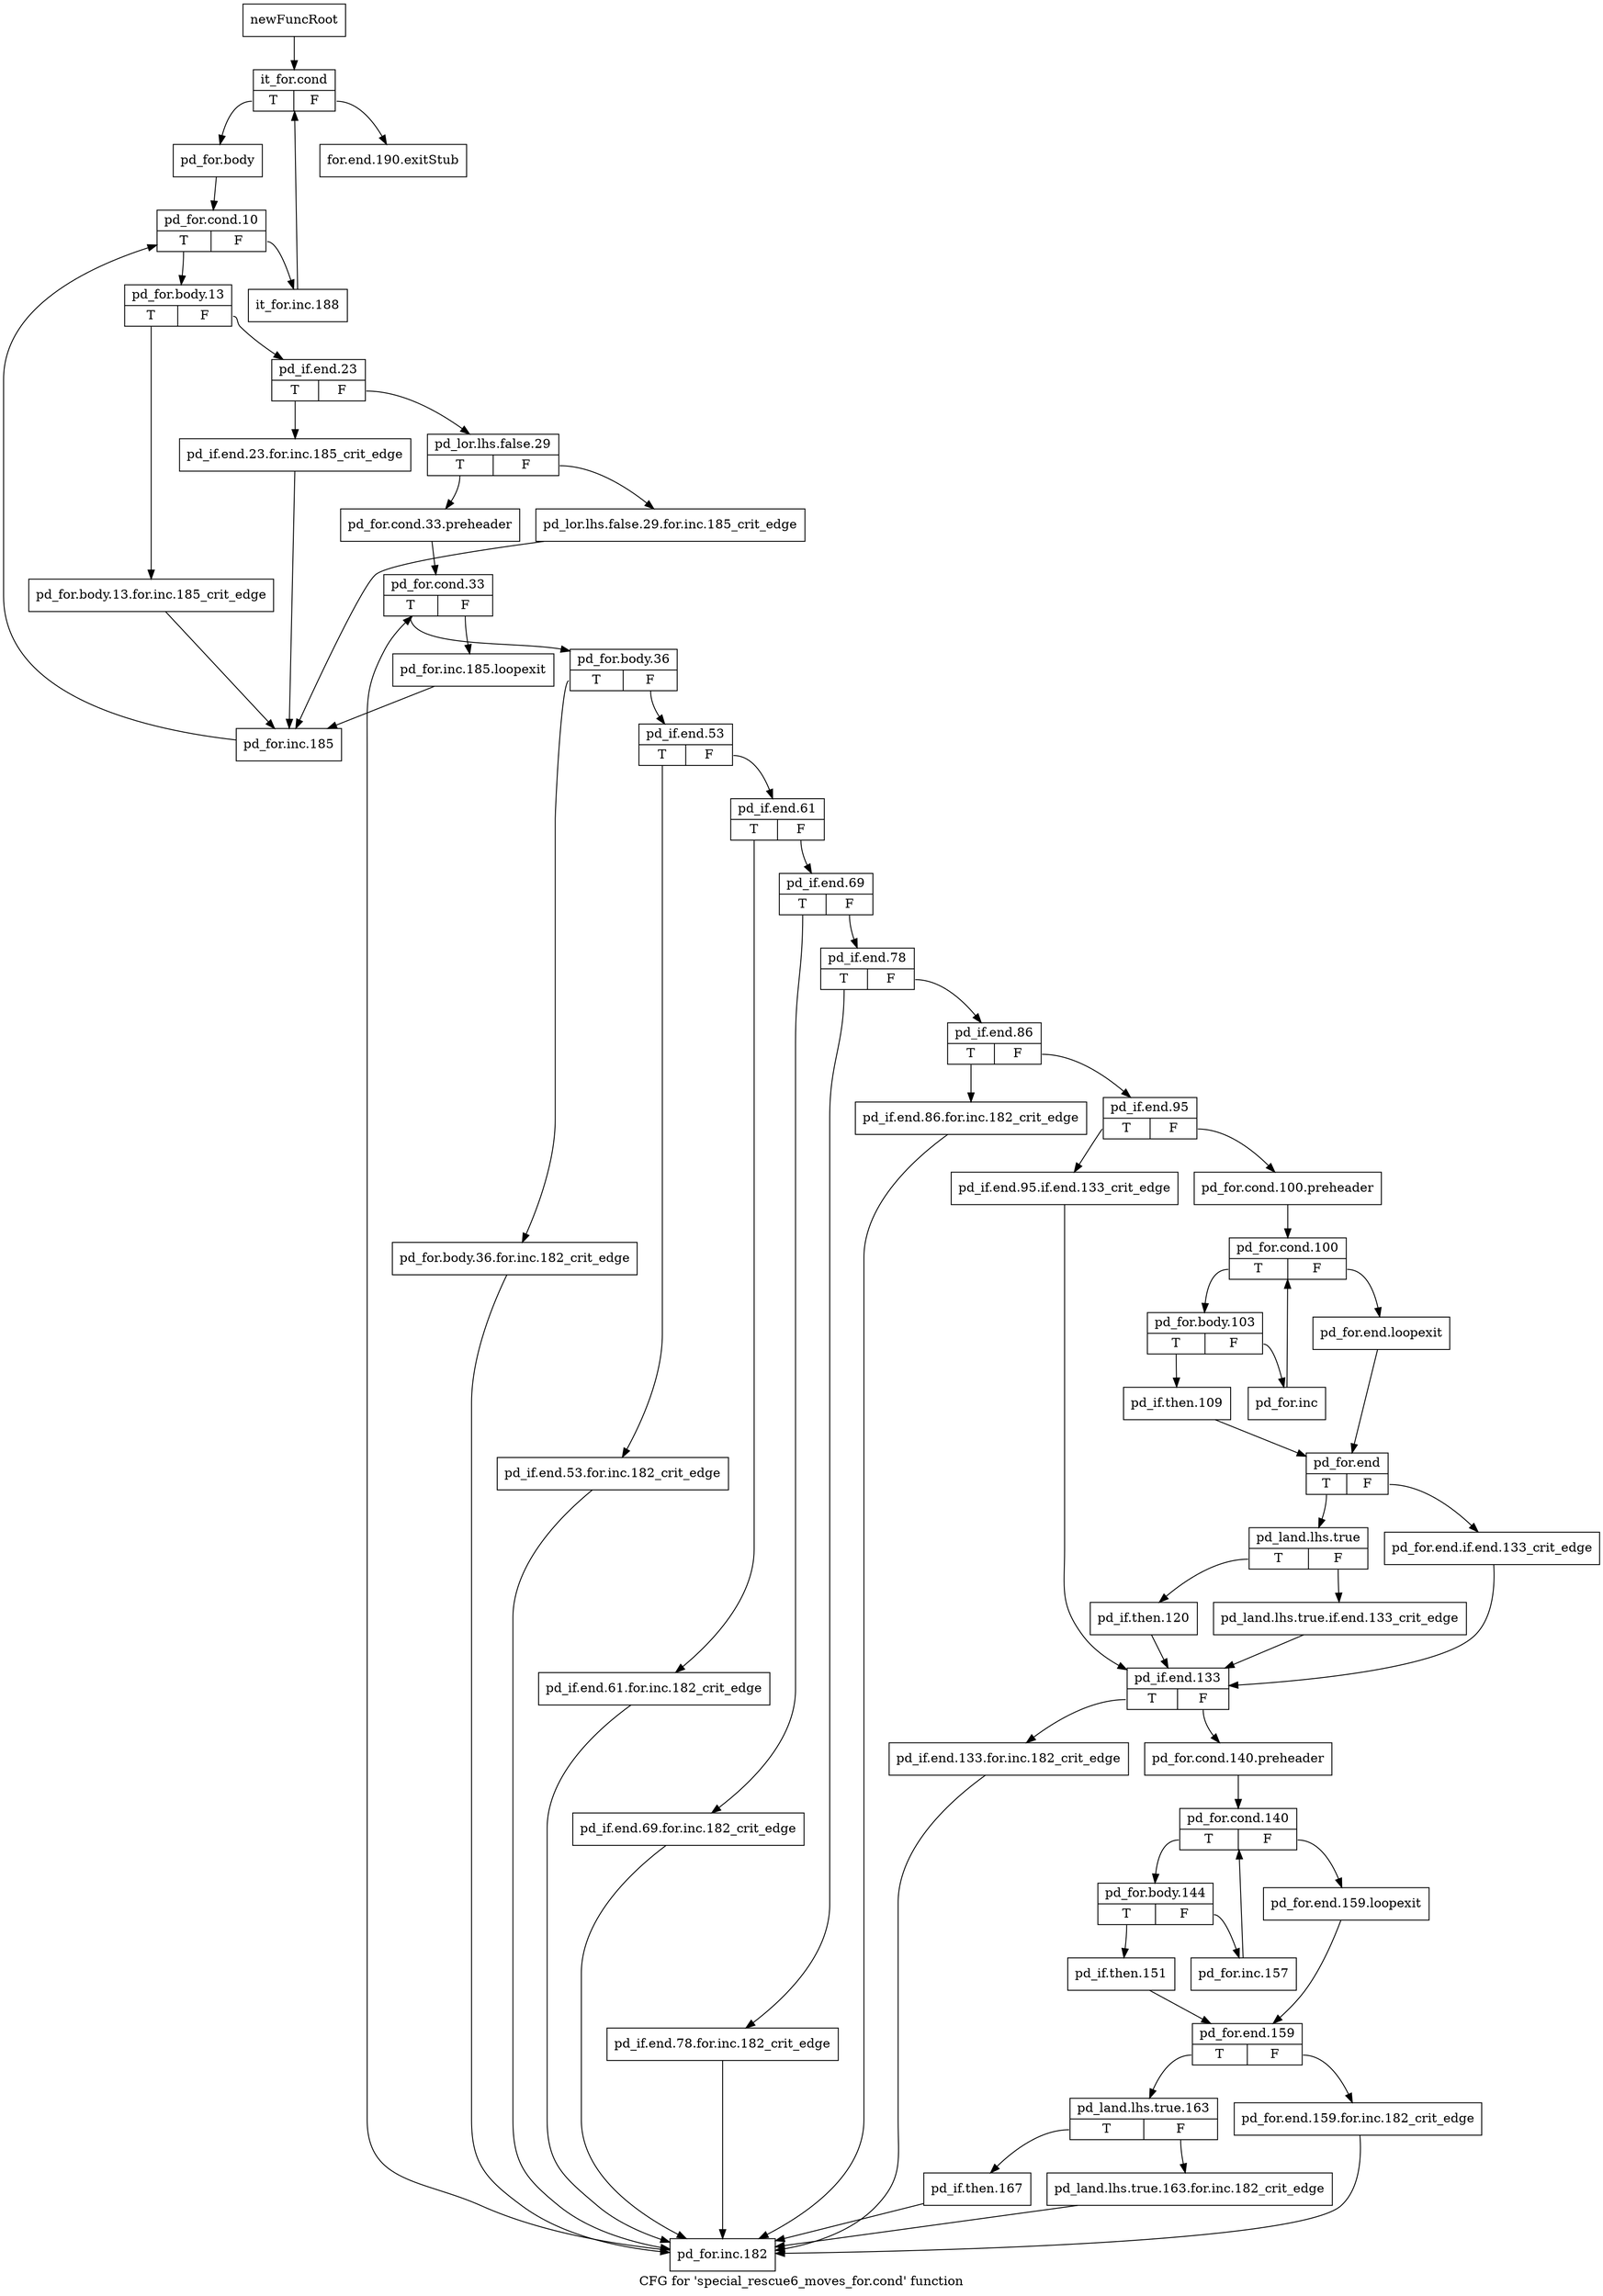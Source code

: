 digraph "CFG for 'special_rescue6_moves_for.cond' function" {
	label="CFG for 'special_rescue6_moves_for.cond' function";

	Node0x4453910 [shape=record,label="{newFuncRoot}"];
	Node0x4453910 -> Node0x44539b0;
	Node0x4453960 [shape=record,label="{for.end.190.exitStub}"];
	Node0x44539b0 [shape=record,label="{it_for.cond|{<s0>T|<s1>F}}"];
	Node0x44539b0:s0 -> Node0x4453a00;
	Node0x44539b0:s1 -> Node0x4453960;
	Node0x4453a00 [shape=record,label="{pd_for.body}"];
	Node0x4453a00 -> Node0x4453a50;
	Node0x4453a50 [shape=record,label="{pd_for.cond.10|{<s0>T|<s1>F}}"];
	Node0x4453a50:s0 -> Node0x4453af0;
	Node0x4453a50:s1 -> Node0x4453aa0;
	Node0x4453aa0 [shape=record,label="{it_for.inc.188}"];
	Node0x4453aa0 -> Node0x44539b0;
	Node0x4453af0 [shape=record,label="{pd_for.body.13|{<s0>T|<s1>F}}"];
	Node0x4453af0:s0 -> Node0x44549a0;
	Node0x4453af0:s1 -> Node0x4453b40;
	Node0x4453b40 [shape=record,label="{pd_if.end.23|{<s0>T|<s1>F}}"];
	Node0x4453b40:s0 -> Node0x4454950;
	Node0x4453b40:s1 -> Node0x4453b90;
	Node0x4453b90 [shape=record,label="{pd_lor.lhs.false.29|{<s0>T|<s1>F}}"];
	Node0x4453b90:s0 -> Node0x4453c30;
	Node0x4453b90:s1 -> Node0x4453be0;
	Node0x4453be0 [shape=record,label="{pd_lor.lhs.false.29.for.inc.185_crit_edge}"];
	Node0x4453be0 -> Node0x44549f0;
	Node0x4453c30 [shape=record,label="{pd_for.cond.33.preheader}"];
	Node0x4453c30 -> Node0x4453c80;
	Node0x4453c80 [shape=record,label="{pd_for.cond.33|{<s0>T|<s1>F}}"];
	Node0x4453c80:s0 -> Node0x4453d20;
	Node0x4453c80:s1 -> Node0x4453cd0;
	Node0x4453cd0 [shape=record,label="{pd_for.inc.185.loopexit}"];
	Node0x4453cd0 -> Node0x44549f0;
	Node0x4453d20 [shape=record,label="{pd_for.body.36|{<s0>T|<s1>F}}"];
	Node0x4453d20:s0 -> Node0x44548b0;
	Node0x4453d20:s1 -> Node0x4453d70;
	Node0x4453d70 [shape=record,label="{pd_if.end.53|{<s0>T|<s1>F}}"];
	Node0x4453d70:s0 -> Node0x4454860;
	Node0x4453d70:s1 -> Node0x4453dc0;
	Node0x4453dc0 [shape=record,label="{pd_if.end.61|{<s0>T|<s1>F}}"];
	Node0x4453dc0:s0 -> Node0x4454810;
	Node0x4453dc0:s1 -> Node0x4453e10;
	Node0x4453e10 [shape=record,label="{pd_if.end.69|{<s0>T|<s1>F}}"];
	Node0x4453e10:s0 -> Node0x44547c0;
	Node0x4453e10:s1 -> Node0x4453e60;
	Node0x4453e60 [shape=record,label="{pd_if.end.78|{<s0>T|<s1>F}}"];
	Node0x4453e60:s0 -> Node0x4454770;
	Node0x4453e60:s1 -> Node0x4453eb0;
	Node0x4453eb0 [shape=record,label="{pd_if.end.86|{<s0>T|<s1>F}}"];
	Node0x4453eb0:s0 -> Node0x4454720;
	Node0x4453eb0:s1 -> Node0x4453f00;
	Node0x4453f00 [shape=record,label="{pd_if.end.95|{<s0>T|<s1>F}}"];
	Node0x4453f00:s0 -> Node0x44542c0;
	Node0x4453f00:s1 -> Node0x4453f50;
	Node0x4453f50 [shape=record,label="{pd_for.cond.100.preheader}"];
	Node0x4453f50 -> Node0x4453fa0;
	Node0x4453fa0 [shape=record,label="{pd_for.cond.100|{<s0>T|<s1>F}}"];
	Node0x4453fa0:s0 -> Node0x4454040;
	Node0x4453fa0:s1 -> Node0x4453ff0;
	Node0x4453ff0 [shape=record,label="{pd_for.end.loopexit}"];
	Node0x4453ff0 -> Node0x4454130;
	Node0x4454040 [shape=record,label="{pd_for.body.103|{<s0>T|<s1>F}}"];
	Node0x4454040:s0 -> Node0x44540e0;
	Node0x4454040:s1 -> Node0x4454090;
	Node0x4454090 [shape=record,label="{pd_for.inc}"];
	Node0x4454090 -> Node0x4453fa0;
	Node0x44540e0 [shape=record,label="{pd_if.then.109}"];
	Node0x44540e0 -> Node0x4454130;
	Node0x4454130 [shape=record,label="{pd_for.end|{<s0>T|<s1>F}}"];
	Node0x4454130:s0 -> Node0x44541d0;
	Node0x4454130:s1 -> Node0x4454180;
	Node0x4454180 [shape=record,label="{pd_for.end.if.end.133_crit_edge}"];
	Node0x4454180 -> Node0x4454310;
	Node0x44541d0 [shape=record,label="{pd_land.lhs.true|{<s0>T|<s1>F}}"];
	Node0x44541d0:s0 -> Node0x4454270;
	Node0x44541d0:s1 -> Node0x4454220;
	Node0x4454220 [shape=record,label="{pd_land.lhs.true.if.end.133_crit_edge}"];
	Node0x4454220 -> Node0x4454310;
	Node0x4454270 [shape=record,label="{pd_if.then.120}"];
	Node0x4454270 -> Node0x4454310;
	Node0x44542c0 [shape=record,label="{pd_if.end.95.if.end.133_crit_edge}"];
	Node0x44542c0 -> Node0x4454310;
	Node0x4454310 [shape=record,label="{pd_if.end.133|{<s0>T|<s1>F}}"];
	Node0x4454310:s0 -> Node0x44546d0;
	Node0x4454310:s1 -> Node0x4454360;
	Node0x4454360 [shape=record,label="{pd_for.cond.140.preheader}"];
	Node0x4454360 -> Node0x44543b0;
	Node0x44543b0 [shape=record,label="{pd_for.cond.140|{<s0>T|<s1>F}}"];
	Node0x44543b0:s0 -> Node0x4454450;
	Node0x44543b0:s1 -> Node0x4454400;
	Node0x4454400 [shape=record,label="{pd_for.end.159.loopexit}"];
	Node0x4454400 -> Node0x4454540;
	Node0x4454450 [shape=record,label="{pd_for.body.144|{<s0>T|<s1>F}}"];
	Node0x4454450:s0 -> Node0x44544f0;
	Node0x4454450:s1 -> Node0x44544a0;
	Node0x44544a0 [shape=record,label="{pd_for.inc.157}"];
	Node0x44544a0 -> Node0x44543b0;
	Node0x44544f0 [shape=record,label="{pd_if.then.151}"];
	Node0x44544f0 -> Node0x4454540;
	Node0x4454540 [shape=record,label="{pd_for.end.159|{<s0>T|<s1>F}}"];
	Node0x4454540:s0 -> Node0x44545e0;
	Node0x4454540:s1 -> Node0x4454590;
	Node0x4454590 [shape=record,label="{pd_for.end.159.for.inc.182_crit_edge}"];
	Node0x4454590 -> Node0x4454900;
	Node0x44545e0 [shape=record,label="{pd_land.lhs.true.163|{<s0>T|<s1>F}}"];
	Node0x44545e0:s0 -> Node0x4454680;
	Node0x44545e0:s1 -> Node0x4454630;
	Node0x4454630 [shape=record,label="{pd_land.lhs.true.163.for.inc.182_crit_edge}"];
	Node0x4454630 -> Node0x4454900;
	Node0x4454680 [shape=record,label="{pd_if.then.167}"];
	Node0x4454680 -> Node0x4454900;
	Node0x44546d0 [shape=record,label="{pd_if.end.133.for.inc.182_crit_edge}"];
	Node0x44546d0 -> Node0x4454900;
	Node0x4454720 [shape=record,label="{pd_if.end.86.for.inc.182_crit_edge}"];
	Node0x4454720 -> Node0x4454900;
	Node0x4454770 [shape=record,label="{pd_if.end.78.for.inc.182_crit_edge}"];
	Node0x4454770 -> Node0x4454900;
	Node0x44547c0 [shape=record,label="{pd_if.end.69.for.inc.182_crit_edge}"];
	Node0x44547c0 -> Node0x4454900;
	Node0x4454810 [shape=record,label="{pd_if.end.61.for.inc.182_crit_edge}"];
	Node0x4454810 -> Node0x4454900;
	Node0x4454860 [shape=record,label="{pd_if.end.53.for.inc.182_crit_edge}"];
	Node0x4454860 -> Node0x4454900;
	Node0x44548b0 [shape=record,label="{pd_for.body.36.for.inc.182_crit_edge}"];
	Node0x44548b0 -> Node0x4454900;
	Node0x4454900 [shape=record,label="{pd_for.inc.182}"];
	Node0x4454900 -> Node0x4453c80;
	Node0x4454950 [shape=record,label="{pd_if.end.23.for.inc.185_crit_edge}"];
	Node0x4454950 -> Node0x44549f0;
	Node0x44549a0 [shape=record,label="{pd_for.body.13.for.inc.185_crit_edge}"];
	Node0x44549a0 -> Node0x44549f0;
	Node0x44549f0 [shape=record,label="{pd_for.inc.185}"];
	Node0x44549f0 -> Node0x4453a50;
}
